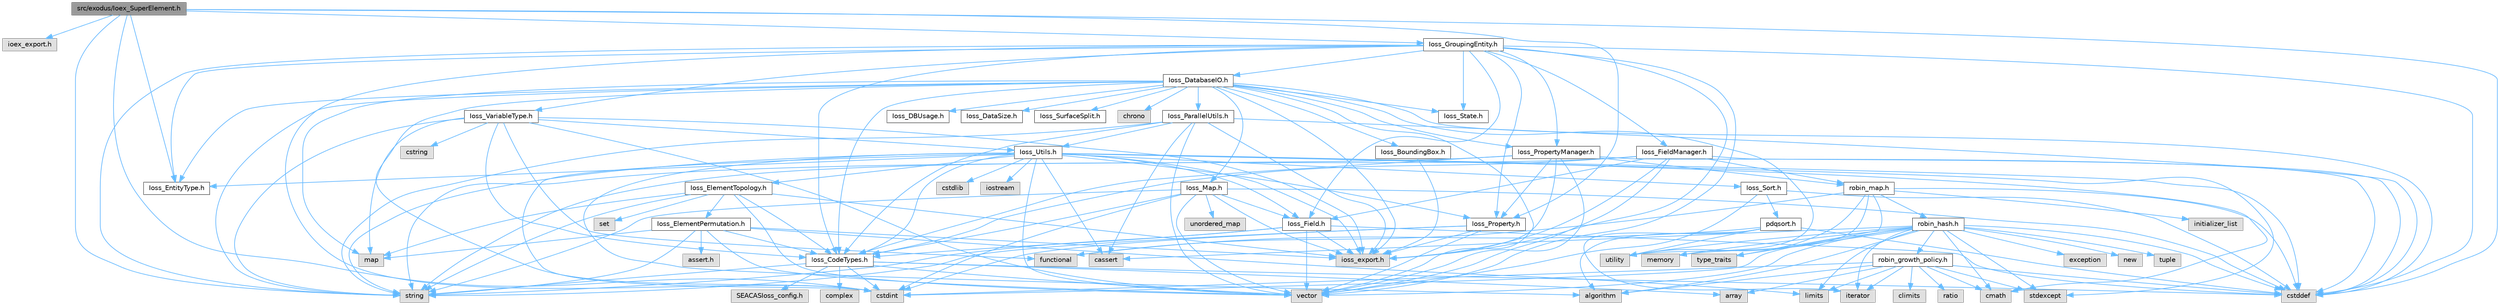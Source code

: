 digraph "src/exodus/Ioex_SuperElement.h"
{
 // INTERACTIVE_SVG=YES
 // LATEX_PDF_SIZE
  bgcolor="transparent";
  edge [fontname=Helvetica,fontsize=10,labelfontname=Helvetica,labelfontsize=10];
  node [fontname=Helvetica,fontsize=10,shape=box,height=0.2,width=0.4];
  Node1 [id="Node000001",label="src/exodus/Ioex_SuperElement.h",height=0.2,width=0.4,color="gray40", fillcolor="grey60", style="filled", fontcolor="black",tooltip=" "];
  Node1 -> Node2 [id="edge1_Node000001_Node000002",color="steelblue1",style="solid",tooltip=" "];
  Node2 [id="Node000002",label="ioex_export.h",height=0.2,width=0.4,color="grey60", fillcolor="#E0E0E0", style="filled",tooltip=" "];
  Node1 -> Node3 [id="edge2_Node000001_Node000003",color="steelblue1",style="solid",tooltip=" "];
  Node3 [id="Node000003",label="Ioss_EntityType.h",height=0.2,width=0.4,color="grey40", fillcolor="white", style="filled",URL="$Ioss__EntityType_8h.html",tooltip=" "];
  Node1 -> Node4 [id="edge3_Node000001_Node000004",color="steelblue1",style="solid",tooltip=" "];
  Node4 [id="Node000004",label="Ioss_Property.h",height=0.2,width=0.4,color="grey40", fillcolor="white", style="filled",URL="$Ioss__Property_8h.html",tooltip=" "];
  Node4 -> Node5 [id="edge4_Node000004_Node000005",color="steelblue1",style="solid",tooltip=" "];
  Node5 [id="Node000005",label="ioss_export.h",height=0.2,width=0.4,color="grey60", fillcolor="#E0E0E0", style="filled",tooltip=" "];
  Node4 -> Node6 [id="edge5_Node000004_Node000006",color="steelblue1",style="solid",tooltip=" "];
  Node6 [id="Node000006",label="cstdint",height=0.2,width=0.4,color="grey60", fillcolor="#E0E0E0", style="filled",tooltip=" "];
  Node4 -> Node7 [id="edge6_Node000004_Node000007",color="steelblue1",style="solid",tooltip=" "];
  Node7 [id="Node000007",label="string",height=0.2,width=0.4,color="grey60", fillcolor="#E0E0E0", style="filled",tooltip=" "];
  Node4 -> Node8 [id="edge7_Node000004_Node000008",color="steelblue1",style="solid",tooltip=" "];
  Node8 [id="Node000008",label="vector",height=0.2,width=0.4,color="grey60", fillcolor="#E0E0E0", style="filled",tooltip=" "];
  Node1 -> Node9 [id="edge8_Node000001_Node000009",color="steelblue1",style="solid",tooltip=" "];
  Node9 [id="Node000009",label="Ioss_GroupingEntity.h",height=0.2,width=0.4,color="grey40", fillcolor="white", style="filled",URL="$Ioss__GroupingEntity_8h.html",tooltip=" "];
  Node9 -> Node5 [id="edge9_Node000009_Node000005",color="steelblue1",style="solid",tooltip=" "];
  Node9 -> Node10 [id="edge10_Node000009_Node000010",color="steelblue1",style="solid",tooltip=" "];
  Node10 [id="Node000010",label="Ioss_CodeTypes.h",height=0.2,width=0.4,color="grey40", fillcolor="white", style="filled",URL="$Ioss__CodeTypes_8h.html",tooltip=" "];
  Node10 -> Node11 [id="edge11_Node000010_Node000011",color="steelblue1",style="solid",tooltip=" "];
  Node11 [id="Node000011",label="array",height=0.2,width=0.4,color="grey60", fillcolor="#E0E0E0", style="filled",tooltip=" "];
  Node10 -> Node12 [id="edge12_Node000010_Node000012",color="steelblue1",style="solid",tooltip=" "];
  Node12 [id="Node000012",label="cstddef",height=0.2,width=0.4,color="grey60", fillcolor="#E0E0E0", style="filled",tooltip=" "];
  Node10 -> Node6 [id="edge13_Node000010_Node000006",color="steelblue1",style="solid",tooltip=" "];
  Node10 -> Node7 [id="edge14_Node000010_Node000007",color="steelblue1",style="solid",tooltip=" "];
  Node10 -> Node8 [id="edge15_Node000010_Node000008",color="steelblue1",style="solid",tooltip=" "];
  Node10 -> Node13 [id="edge16_Node000010_Node000013",color="steelblue1",style="solid",tooltip=" "];
  Node13 [id="Node000013",label="SEACASIoss_config.h",height=0.2,width=0.4,color="grey60", fillcolor="#E0E0E0", style="filled",tooltip=" "];
  Node10 -> Node14 [id="edge17_Node000010_Node000014",color="steelblue1",style="solid",tooltip=" "];
  Node14 [id="Node000014",label="complex",height=0.2,width=0.4,color="grey60", fillcolor="#E0E0E0", style="filled",tooltip=" "];
  Node9 -> Node15 [id="edge18_Node000009_Node000015",color="steelblue1",style="solid",tooltip=" "];
  Node15 [id="Node000015",label="Ioss_DatabaseIO.h",height=0.2,width=0.4,color="grey40", fillcolor="white", style="filled",URL="$Ioss__DatabaseIO_8h.html",tooltip=" "];
  Node15 -> Node5 [id="edge19_Node000015_Node000005",color="steelblue1",style="solid",tooltip=" "];
  Node15 -> Node16 [id="edge20_Node000015_Node000016",color="steelblue1",style="solid",tooltip=" "];
  Node16 [id="Node000016",label="Ioss_BoundingBox.h",height=0.2,width=0.4,color="grey40", fillcolor="white", style="filled",URL="$Ioss__BoundingBox_8h.html",tooltip=" "];
  Node16 -> Node5 [id="edge21_Node000016_Node000005",color="steelblue1",style="solid",tooltip=" "];
  Node15 -> Node10 [id="edge22_Node000015_Node000010",color="steelblue1",style="solid",tooltip=" "];
  Node15 -> Node17 [id="edge23_Node000015_Node000017",color="steelblue1",style="solid",tooltip=" "];
  Node17 [id="Node000017",label="Ioss_DBUsage.h",height=0.2,width=0.4,color="grey40", fillcolor="white", style="filled",URL="$Ioss__DBUsage_8h.html",tooltip=" "];
  Node15 -> Node18 [id="edge24_Node000015_Node000018",color="steelblue1",style="solid",tooltip=" "];
  Node18 [id="Node000018",label="Ioss_DataSize.h",height=0.2,width=0.4,color="grey40", fillcolor="white", style="filled",URL="$Ioss__DataSize_8h.html",tooltip=" "];
  Node15 -> Node3 [id="edge25_Node000015_Node000003",color="steelblue1",style="solid",tooltip=" "];
  Node15 -> Node19 [id="edge26_Node000015_Node000019",color="steelblue1",style="solid",tooltip=" "];
  Node19 [id="Node000019",label="Ioss_Map.h",height=0.2,width=0.4,color="grey40", fillcolor="white", style="filled",URL="$Ioss__Map_8h.html",tooltip=" "];
  Node19 -> Node5 [id="edge27_Node000019_Node000005",color="steelblue1",style="solid",tooltip=" "];
  Node19 -> Node10 [id="edge28_Node000019_Node000010",color="steelblue1",style="solid",tooltip=" "];
  Node19 -> Node20 [id="edge29_Node000019_Node000020",color="steelblue1",style="solid",tooltip=" "];
  Node20 [id="Node000020",label="Ioss_Field.h",height=0.2,width=0.4,color="grey40", fillcolor="white", style="filled",URL="$Ioss__Field_8h.html",tooltip=" "];
  Node20 -> Node5 [id="edge30_Node000020_Node000005",color="steelblue1",style="solid",tooltip=" "];
  Node20 -> Node10 [id="edge31_Node000020_Node000010",color="steelblue1",style="solid",tooltip=" "];
  Node20 -> Node12 [id="edge32_Node000020_Node000012",color="steelblue1",style="solid",tooltip=" "];
  Node20 -> Node7 [id="edge33_Node000020_Node000007",color="steelblue1",style="solid",tooltip=" "];
  Node20 -> Node8 [id="edge34_Node000020_Node000008",color="steelblue1",style="solid",tooltip=" "];
  Node19 -> Node12 [id="edge35_Node000019_Node000012",color="steelblue1",style="solid",tooltip=" "];
  Node19 -> Node6 [id="edge36_Node000019_Node000006",color="steelblue1",style="solid",tooltip=" "];
  Node19 -> Node7 [id="edge37_Node000019_Node000007",color="steelblue1",style="solid",tooltip=" "];
  Node19 -> Node8 [id="edge38_Node000019_Node000008",color="steelblue1",style="solid",tooltip=" "];
  Node19 -> Node21 [id="edge39_Node000019_Node000021",color="steelblue1",style="solid",tooltip=" "];
  Node21 [id="Node000021",label="unordered_map",height=0.2,width=0.4,color="grey60", fillcolor="#E0E0E0", style="filled",tooltip=" "];
  Node15 -> Node22 [id="edge40_Node000015_Node000022",color="steelblue1",style="solid",tooltip=" "];
  Node22 [id="Node000022",label="Ioss_ParallelUtils.h",height=0.2,width=0.4,color="grey40", fillcolor="white", style="filled",URL="$Ioss__ParallelUtils_8h.html",tooltip=" "];
  Node22 -> Node5 [id="edge41_Node000022_Node000005",color="steelblue1",style="solid",tooltip=" "];
  Node22 -> Node10 [id="edge42_Node000022_Node000010",color="steelblue1",style="solid",tooltip=" "];
  Node22 -> Node23 [id="edge43_Node000022_Node000023",color="steelblue1",style="solid",tooltip=" "];
  Node23 [id="Node000023",label="Ioss_Utils.h",height=0.2,width=0.4,color="grey40", fillcolor="white", style="filled",URL="$Ioss__Utils_8h.html",tooltip=" "];
  Node23 -> Node5 [id="edge44_Node000023_Node000005",color="steelblue1",style="solid",tooltip=" "];
  Node23 -> Node10 [id="edge45_Node000023_Node000010",color="steelblue1",style="solid",tooltip=" "];
  Node23 -> Node24 [id="edge46_Node000023_Node000024",color="steelblue1",style="solid",tooltip=" "];
  Node24 [id="Node000024",label="Ioss_ElementTopology.h",height=0.2,width=0.4,color="grey40", fillcolor="white", style="filled",URL="$Ioss__ElementTopology_8h.html",tooltip=" "];
  Node24 -> Node5 [id="edge47_Node000024_Node000005",color="steelblue1",style="solid",tooltip=" "];
  Node24 -> Node10 [id="edge48_Node000024_Node000010",color="steelblue1",style="solid",tooltip=" "];
  Node24 -> Node25 [id="edge49_Node000024_Node000025",color="steelblue1",style="solid",tooltip=" "];
  Node25 [id="Node000025",label="Ioss_ElementPermutation.h",height=0.2,width=0.4,color="grey40", fillcolor="white", style="filled",URL="$Ioss__ElementPermutation_8h.html",tooltip=" "];
  Node25 -> Node5 [id="edge50_Node000025_Node000005",color="steelblue1",style="solid",tooltip=" "];
  Node25 -> Node10 [id="edge51_Node000025_Node000010",color="steelblue1",style="solid",tooltip=" "];
  Node25 -> Node26 [id="edge52_Node000025_Node000026",color="steelblue1",style="solid",tooltip=" "];
  Node26 [id="Node000026",label="assert.h",height=0.2,width=0.4,color="grey60", fillcolor="#E0E0E0", style="filled",tooltip=" "];
  Node25 -> Node27 [id="edge53_Node000025_Node000027",color="steelblue1",style="solid",tooltip=" "];
  Node27 [id="Node000027",label="limits",height=0.2,width=0.4,color="grey60", fillcolor="#E0E0E0", style="filled",tooltip=" "];
  Node25 -> Node28 [id="edge54_Node000025_Node000028",color="steelblue1",style="solid",tooltip=" "];
  Node28 [id="Node000028",label="map",height=0.2,width=0.4,color="grey60", fillcolor="#E0E0E0", style="filled",tooltip=" "];
  Node25 -> Node7 [id="edge55_Node000025_Node000007",color="steelblue1",style="solid",tooltip=" "];
  Node25 -> Node8 [id="edge56_Node000025_Node000008",color="steelblue1",style="solid",tooltip=" "];
  Node24 -> Node28 [id="edge57_Node000024_Node000028",color="steelblue1",style="solid",tooltip=" "];
  Node24 -> Node29 [id="edge58_Node000024_Node000029",color="steelblue1",style="solid",tooltip=" "];
  Node29 [id="Node000029",label="set",height=0.2,width=0.4,color="grey60", fillcolor="#E0E0E0", style="filled",tooltip=" "];
  Node24 -> Node7 [id="edge59_Node000024_Node000007",color="steelblue1",style="solid",tooltip=" "];
  Node24 -> Node8 [id="edge60_Node000024_Node000008",color="steelblue1",style="solid",tooltip=" "];
  Node23 -> Node3 [id="edge61_Node000023_Node000003",color="steelblue1",style="solid",tooltip=" "];
  Node23 -> Node20 [id="edge62_Node000023_Node000020",color="steelblue1",style="solid",tooltip=" "];
  Node23 -> Node4 [id="edge63_Node000023_Node000004",color="steelblue1",style="solid",tooltip=" "];
  Node23 -> Node30 [id="edge64_Node000023_Node000030",color="steelblue1",style="solid",tooltip=" "];
  Node30 [id="Node000030",label="Ioss_Sort.h",height=0.2,width=0.4,color="grey40", fillcolor="white", style="filled",URL="$Ioss__Sort_8h.html",tooltip=" "];
  Node30 -> Node31 [id="edge65_Node000030_Node000031",color="steelblue1",style="solid",tooltip=" "];
  Node31 [id="Node000031",label="pdqsort.h",height=0.2,width=0.4,color="grey40", fillcolor="white", style="filled",URL="$pdqsort_8h.html",tooltip=" "];
  Node31 -> Node32 [id="edge66_Node000031_Node000032",color="steelblue1",style="solid",tooltip=" "];
  Node32 [id="Node000032",label="algorithm",height=0.2,width=0.4,color="grey60", fillcolor="#E0E0E0", style="filled",tooltip=" "];
  Node31 -> Node12 [id="edge67_Node000031_Node000012",color="steelblue1",style="solid",tooltip=" "];
  Node31 -> Node33 [id="edge68_Node000031_Node000033",color="steelblue1",style="solid",tooltip=" "];
  Node33 [id="Node000033",label="functional",height=0.2,width=0.4,color="grey60", fillcolor="#E0E0E0", style="filled",tooltip=" "];
  Node31 -> Node34 [id="edge69_Node000031_Node000034",color="steelblue1",style="solid",tooltip=" "];
  Node34 [id="Node000034",label="iterator",height=0.2,width=0.4,color="grey60", fillcolor="#E0E0E0", style="filled",tooltip=" "];
  Node31 -> Node35 [id="edge70_Node000031_Node000035",color="steelblue1",style="solid",tooltip=" "];
  Node35 [id="Node000035",label="utility",height=0.2,width=0.4,color="grey60", fillcolor="#E0E0E0", style="filled",tooltip=" "];
  Node30 -> Node12 [id="edge71_Node000030_Node000012",color="steelblue1",style="solid",tooltip=" "];
  Node30 -> Node8 [id="edge72_Node000030_Node000008",color="steelblue1",style="solid",tooltip=" "];
  Node23 -> Node32 [id="edge73_Node000023_Node000032",color="steelblue1",style="solid",tooltip=" "];
  Node23 -> Node36 [id="edge74_Node000023_Node000036",color="steelblue1",style="solid",tooltip=" "];
  Node36 [id="Node000036",label="cassert",height=0.2,width=0.4,color="grey60", fillcolor="#E0E0E0", style="filled",tooltip=" "];
  Node23 -> Node37 [id="edge75_Node000023_Node000037",color="steelblue1",style="solid",tooltip=" "];
  Node37 [id="Node000037",label="cmath",height=0.2,width=0.4,color="grey60", fillcolor="#E0E0E0", style="filled",tooltip=" "];
  Node23 -> Node12 [id="edge76_Node000023_Node000012",color="steelblue1",style="solid",tooltip=" "];
  Node23 -> Node6 [id="edge77_Node000023_Node000006",color="steelblue1",style="solid",tooltip=" "];
  Node23 -> Node38 [id="edge78_Node000023_Node000038",color="steelblue1",style="solid",tooltip=" "];
  Node38 [id="Node000038",label="cstdlib",height=0.2,width=0.4,color="grey60", fillcolor="#E0E0E0", style="filled",tooltip=" "];
  Node23 -> Node39 [id="edge79_Node000023_Node000039",color="steelblue1",style="solid",tooltip=" "];
  Node39 [id="Node000039",label="iostream",height=0.2,width=0.4,color="grey60", fillcolor="#E0E0E0", style="filled",tooltip=" "];
  Node23 -> Node40 [id="edge80_Node000023_Node000040",color="steelblue1",style="solid",tooltip=" "];
  Node40 [id="Node000040",label="stdexcept",height=0.2,width=0.4,color="grey60", fillcolor="#E0E0E0", style="filled",tooltip=" "];
  Node23 -> Node7 [id="edge81_Node000023_Node000007",color="steelblue1",style="solid",tooltip=" "];
  Node23 -> Node8 [id="edge82_Node000023_Node000008",color="steelblue1",style="solid",tooltip=" "];
  Node22 -> Node36 [id="edge83_Node000022_Node000036",color="steelblue1",style="solid",tooltip=" "];
  Node22 -> Node12 [id="edge84_Node000022_Node000012",color="steelblue1",style="solid",tooltip=" "];
  Node22 -> Node7 [id="edge85_Node000022_Node000007",color="steelblue1",style="solid",tooltip=" "];
  Node22 -> Node8 [id="edge86_Node000022_Node000008",color="steelblue1",style="solid",tooltip=" "];
  Node15 -> Node41 [id="edge87_Node000015_Node000041",color="steelblue1",style="solid",tooltip=" "];
  Node41 [id="Node000041",label="Ioss_PropertyManager.h",height=0.2,width=0.4,color="grey40", fillcolor="white", style="filled",URL="$Ioss__PropertyManager_8h.html",tooltip=" "];
  Node41 -> Node5 [id="edge88_Node000041_Node000005",color="steelblue1",style="solid",tooltip=" "];
  Node41 -> Node10 [id="edge89_Node000041_Node000010",color="steelblue1",style="solid",tooltip=" "];
  Node41 -> Node4 [id="edge90_Node000041_Node000004",color="steelblue1",style="solid",tooltip=" "];
  Node41 -> Node12 [id="edge91_Node000041_Node000012",color="steelblue1",style="solid",tooltip=" "];
  Node41 -> Node7 [id="edge92_Node000041_Node000007",color="steelblue1",style="solid",tooltip=" "];
  Node41 -> Node8 [id="edge93_Node000041_Node000008",color="steelblue1",style="solid",tooltip=" "];
  Node41 -> Node42 [id="edge94_Node000041_Node000042",color="steelblue1",style="solid",tooltip=" "];
  Node42 [id="Node000042",label="robin_map.h",height=0.2,width=0.4,color="grey40", fillcolor="white", style="filled",URL="$robin__map_8h.html",tooltip=" "];
  Node42 -> Node12 [id="edge95_Node000042_Node000012",color="steelblue1",style="solid",tooltip=" "];
  Node42 -> Node33 [id="edge96_Node000042_Node000033",color="steelblue1",style="solid",tooltip=" "];
  Node42 -> Node43 [id="edge97_Node000042_Node000043",color="steelblue1",style="solid",tooltip=" "];
  Node43 [id="Node000043",label="initializer_list",height=0.2,width=0.4,color="grey60", fillcolor="#E0E0E0", style="filled",tooltip=" "];
  Node42 -> Node44 [id="edge98_Node000042_Node000044",color="steelblue1",style="solid",tooltip=" "];
  Node44 [id="Node000044",label="memory",height=0.2,width=0.4,color="grey60", fillcolor="#E0E0E0", style="filled",tooltip=" "];
  Node42 -> Node45 [id="edge99_Node000042_Node000045",color="steelblue1",style="solid",tooltip=" "];
  Node45 [id="Node000045",label="type_traits",height=0.2,width=0.4,color="grey60", fillcolor="#E0E0E0", style="filled",tooltip=" "];
  Node42 -> Node35 [id="edge100_Node000042_Node000035",color="steelblue1",style="solid",tooltip=" "];
  Node42 -> Node46 [id="edge101_Node000042_Node000046",color="steelblue1",style="solid",tooltip=" "];
  Node46 [id="Node000046",label="robin_hash.h",height=0.2,width=0.4,color="grey40", fillcolor="white", style="filled",URL="$robin__hash_8h.html",tooltip=" "];
  Node46 -> Node32 [id="edge102_Node000046_Node000032",color="steelblue1",style="solid",tooltip=" "];
  Node46 -> Node36 [id="edge103_Node000046_Node000036",color="steelblue1",style="solid",tooltip=" "];
  Node46 -> Node37 [id="edge104_Node000046_Node000037",color="steelblue1",style="solid",tooltip=" "];
  Node46 -> Node12 [id="edge105_Node000046_Node000012",color="steelblue1",style="solid",tooltip=" "];
  Node46 -> Node6 [id="edge106_Node000046_Node000006",color="steelblue1",style="solid",tooltip=" "];
  Node46 -> Node47 [id="edge107_Node000046_Node000047",color="steelblue1",style="solid",tooltip=" "];
  Node47 [id="Node000047",label="exception",height=0.2,width=0.4,color="grey60", fillcolor="#E0E0E0", style="filled",tooltip=" "];
  Node46 -> Node34 [id="edge108_Node000046_Node000034",color="steelblue1",style="solid",tooltip=" "];
  Node46 -> Node27 [id="edge109_Node000046_Node000027",color="steelblue1",style="solid",tooltip=" "];
  Node46 -> Node44 [id="edge110_Node000046_Node000044",color="steelblue1",style="solid",tooltip=" "];
  Node46 -> Node48 [id="edge111_Node000046_Node000048",color="steelblue1",style="solid",tooltip=" "];
  Node48 [id="Node000048",label="new",height=0.2,width=0.4,color="grey60", fillcolor="#E0E0E0", style="filled",tooltip=" "];
  Node46 -> Node40 [id="edge112_Node000046_Node000040",color="steelblue1",style="solid",tooltip=" "];
  Node46 -> Node49 [id="edge113_Node000046_Node000049",color="steelblue1",style="solid",tooltip=" "];
  Node49 [id="Node000049",label="tuple",height=0.2,width=0.4,color="grey60", fillcolor="#E0E0E0", style="filled",tooltip=" "];
  Node46 -> Node45 [id="edge114_Node000046_Node000045",color="steelblue1",style="solid",tooltip=" "];
  Node46 -> Node35 [id="edge115_Node000046_Node000035",color="steelblue1",style="solid",tooltip=" "];
  Node46 -> Node8 [id="edge116_Node000046_Node000008",color="steelblue1",style="solid",tooltip=" "];
  Node46 -> Node50 [id="edge117_Node000046_Node000050",color="steelblue1",style="solid",tooltip=" "];
  Node50 [id="Node000050",label="robin_growth_policy.h",height=0.2,width=0.4,color="grey40", fillcolor="white", style="filled",URL="$robin__growth__policy_8h.html",tooltip=" "];
  Node50 -> Node32 [id="edge118_Node000050_Node000032",color="steelblue1",style="solid",tooltip=" "];
  Node50 -> Node11 [id="edge119_Node000050_Node000011",color="steelblue1",style="solid",tooltip=" "];
  Node50 -> Node51 [id="edge120_Node000050_Node000051",color="steelblue1",style="solid",tooltip=" "];
  Node51 [id="Node000051",label="climits",height=0.2,width=0.4,color="grey60", fillcolor="#E0E0E0", style="filled",tooltip=" "];
  Node50 -> Node37 [id="edge121_Node000050_Node000037",color="steelblue1",style="solid",tooltip=" "];
  Node50 -> Node12 [id="edge122_Node000050_Node000012",color="steelblue1",style="solid",tooltip=" "];
  Node50 -> Node6 [id="edge123_Node000050_Node000006",color="steelblue1",style="solid",tooltip=" "];
  Node50 -> Node34 [id="edge124_Node000050_Node000034",color="steelblue1",style="solid",tooltip=" "];
  Node50 -> Node27 [id="edge125_Node000050_Node000027",color="steelblue1",style="solid",tooltip=" "];
  Node50 -> Node52 [id="edge126_Node000050_Node000052",color="steelblue1",style="solid",tooltip=" "];
  Node52 [id="Node000052",label="ratio",height=0.2,width=0.4,color="grey60", fillcolor="#E0E0E0", style="filled",tooltip=" "];
  Node50 -> Node40 [id="edge127_Node000050_Node000040",color="steelblue1",style="solid",tooltip=" "];
  Node15 -> Node53 [id="edge128_Node000015_Node000053",color="steelblue1",style="solid",tooltip=" "];
  Node53 [id="Node000053",label="Ioss_State.h",height=0.2,width=0.4,color="grey40", fillcolor="white", style="filled",URL="$Ioss__State_8h.html",tooltip=" "];
  Node15 -> Node54 [id="edge129_Node000015_Node000054",color="steelblue1",style="solid",tooltip=" "];
  Node54 [id="Node000054",label="Ioss_SurfaceSplit.h",height=0.2,width=0.4,color="grey40", fillcolor="white", style="filled",URL="$Ioss__SurfaceSplit_8h.html",tooltip=" "];
  Node15 -> Node55 [id="edge130_Node000015_Node000055",color="steelblue1",style="solid",tooltip=" "];
  Node55 [id="Node000055",label="chrono",height=0.2,width=0.4,color="grey60", fillcolor="#E0E0E0", style="filled",tooltip=" "];
  Node15 -> Node12 [id="edge131_Node000015_Node000012",color="steelblue1",style="solid",tooltip=" "];
  Node15 -> Node6 [id="edge132_Node000015_Node000006",color="steelblue1",style="solid",tooltip=" "];
  Node15 -> Node28 [id="edge133_Node000015_Node000028",color="steelblue1",style="solid",tooltip=" "];
  Node15 -> Node7 [id="edge134_Node000015_Node000007",color="steelblue1",style="solid",tooltip=" "];
  Node15 -> Node35 [id="edge135_Node000015_Node000035",color="steelblue1",style="solid",tooltip=" "];
  Node15 -> Node8 [id="edge136_Node000015_Node000008",color="steelblue1",style="solid",tooltip=" "];
  Node9 -> Node3 [id="edge137_Node000009_Node000003",color="steelblue1",style="solid",tooltip=" "];
  Node9 -> Node20 [id="edge138_Node000009_Node000020",color="steelblue1",style="solid",tooltip=" "];
  Node9 -> Node56 [id="edge139_Node000009_Node000056",color="steelblue1",style="solid",tooltip=" "];
  Node56 [id="Node000056",label="Ioss_FieldManager.h",height=0.2,width=0.4,color="grey40", fillcolor="white", style="filled",URL="$Ioss__FieldManager_8h.html",tooltip=" "];
  Node56 -> Node5 [id="edge140_Node000056_Node000005",color="steelblue1",style="solid",tooltip=" "];
  Node56 -> Node10 [id="edge141_Node000056_Node000010",color="steelblue1",style="solid",tooltip=" "];
  Node56 -> Node20 [id="edge142_Node000056_Node000020",color="steelblue1",style="solid",tooltip=" "];
  Node56 -> Node12 [id="edge143_Node000056_Node000012",color="steelblue1",style="solid",tooltip=" "];
  Node56 -> Node7 [id="edge144_Node000056_Node000007",color="steelblue1",style="solid",tooltip=" "];
  Node56 -> Node8 [id="edge145_Node000056_Node000008",color="steelblue1",style="solid",tooltip=" "];
  Node56 -> Node42 [id="edge146_Node000056_Node000042",color="steelblue1",style="solid",tooltip=" "];
  Node9 -> Node4 [id="edge147_Node000009_Node000004",color="steelblue1",style="solid",tooltip=" "];
  Node9 -> Node41 [id="edge148_Node000009_Node000041",color="steelblue1",style="solid",tooltip=" "];
  Node9 -> Node53 [id="edge149_Node000009_Node000053",color="steelblue1",style="solid",tooltip=" "];
  Node9 -> Node57 [id="edge150_Node000009_Node000057",color="steelblue1",style="solid",tooltip=" "];
  Node57 [id="Node000057",label="Ioss_VariableType.h",height=0.2,width=0.4,color="grey40", fillcolor="white", style="filled",URL="$Ioss__VariableType_8h.html",tooltip=" "];
  Node57 -> Node5 [id="edge151_Node000057_Node000005",color="steelblue1",style="solid",tooltip=" "];
  Node57 -> Node10 [id="edge152_Node000057_Node000010",color="steelblue1",style="solid",tooltip=" "];
  Node57 -> Node23 [id="edge153_Node000057_Node000023",color="steelblue1",style="solid",tooltip=" "];
  Node57 -> Node58 [id="edge154_Node000057_Node000058",color="steelblue1",style="solid",tooltip=" "];
  Node58 [id="Node000058",label="cstring",height=0.2,width=0.4,color="grey60", fillcolor="#E0E0E0", style="filled",tooltip=" "];
  Node57 -> Node33 [id="edge155_Node000057_Node000033",color="steelblue1",style="solid",tooltip=" "];
  Node57 -> Node28 [id="edge156_Node000057_Node000028",color="steelblue1",style="solid",tooltip=" "];
  Node57 -> Node7 [id="edge157_Node000057_Node000007",color="steelblue1",style="solid",tooltip=" "];
  Node57 -> Node8 [id="edge158_Node000057_Node000008",color="steelblue1",style="solid",tooltip=" "];
  Node9 -> Node12 [id="edge159_Node000009_Node000012",color="steelblue1",style="solid",tooltip=" "];
  Node9 -> Node6 [id="edge160_Node000009_Node000006",color="steelblue1",style="solid",tooltip=" "];
  Node9 -> Node7 [id="edge161_Node000009_Node000007",color="steelblue1",style="solid",tooltip=" "];
  Node9 -> Node8 [id="edge162_Node000009_Node000008",color="steelblue1",style="solid",tooltip=" "];
  Node1 -> Node12 [id="edge163_Node000001_Node000012",color="steelblue1",style="solid",tooltip=" "];
  Node1 -> Node6 [id="edge164_Node000001_Node000006",color="steelblue1",style="solid",tooltip=" "];
  Node1 -> Node7 [id="edge165_Node000001_Node000007",color="steelblue1",style="solid",tooltip=" "];
}
